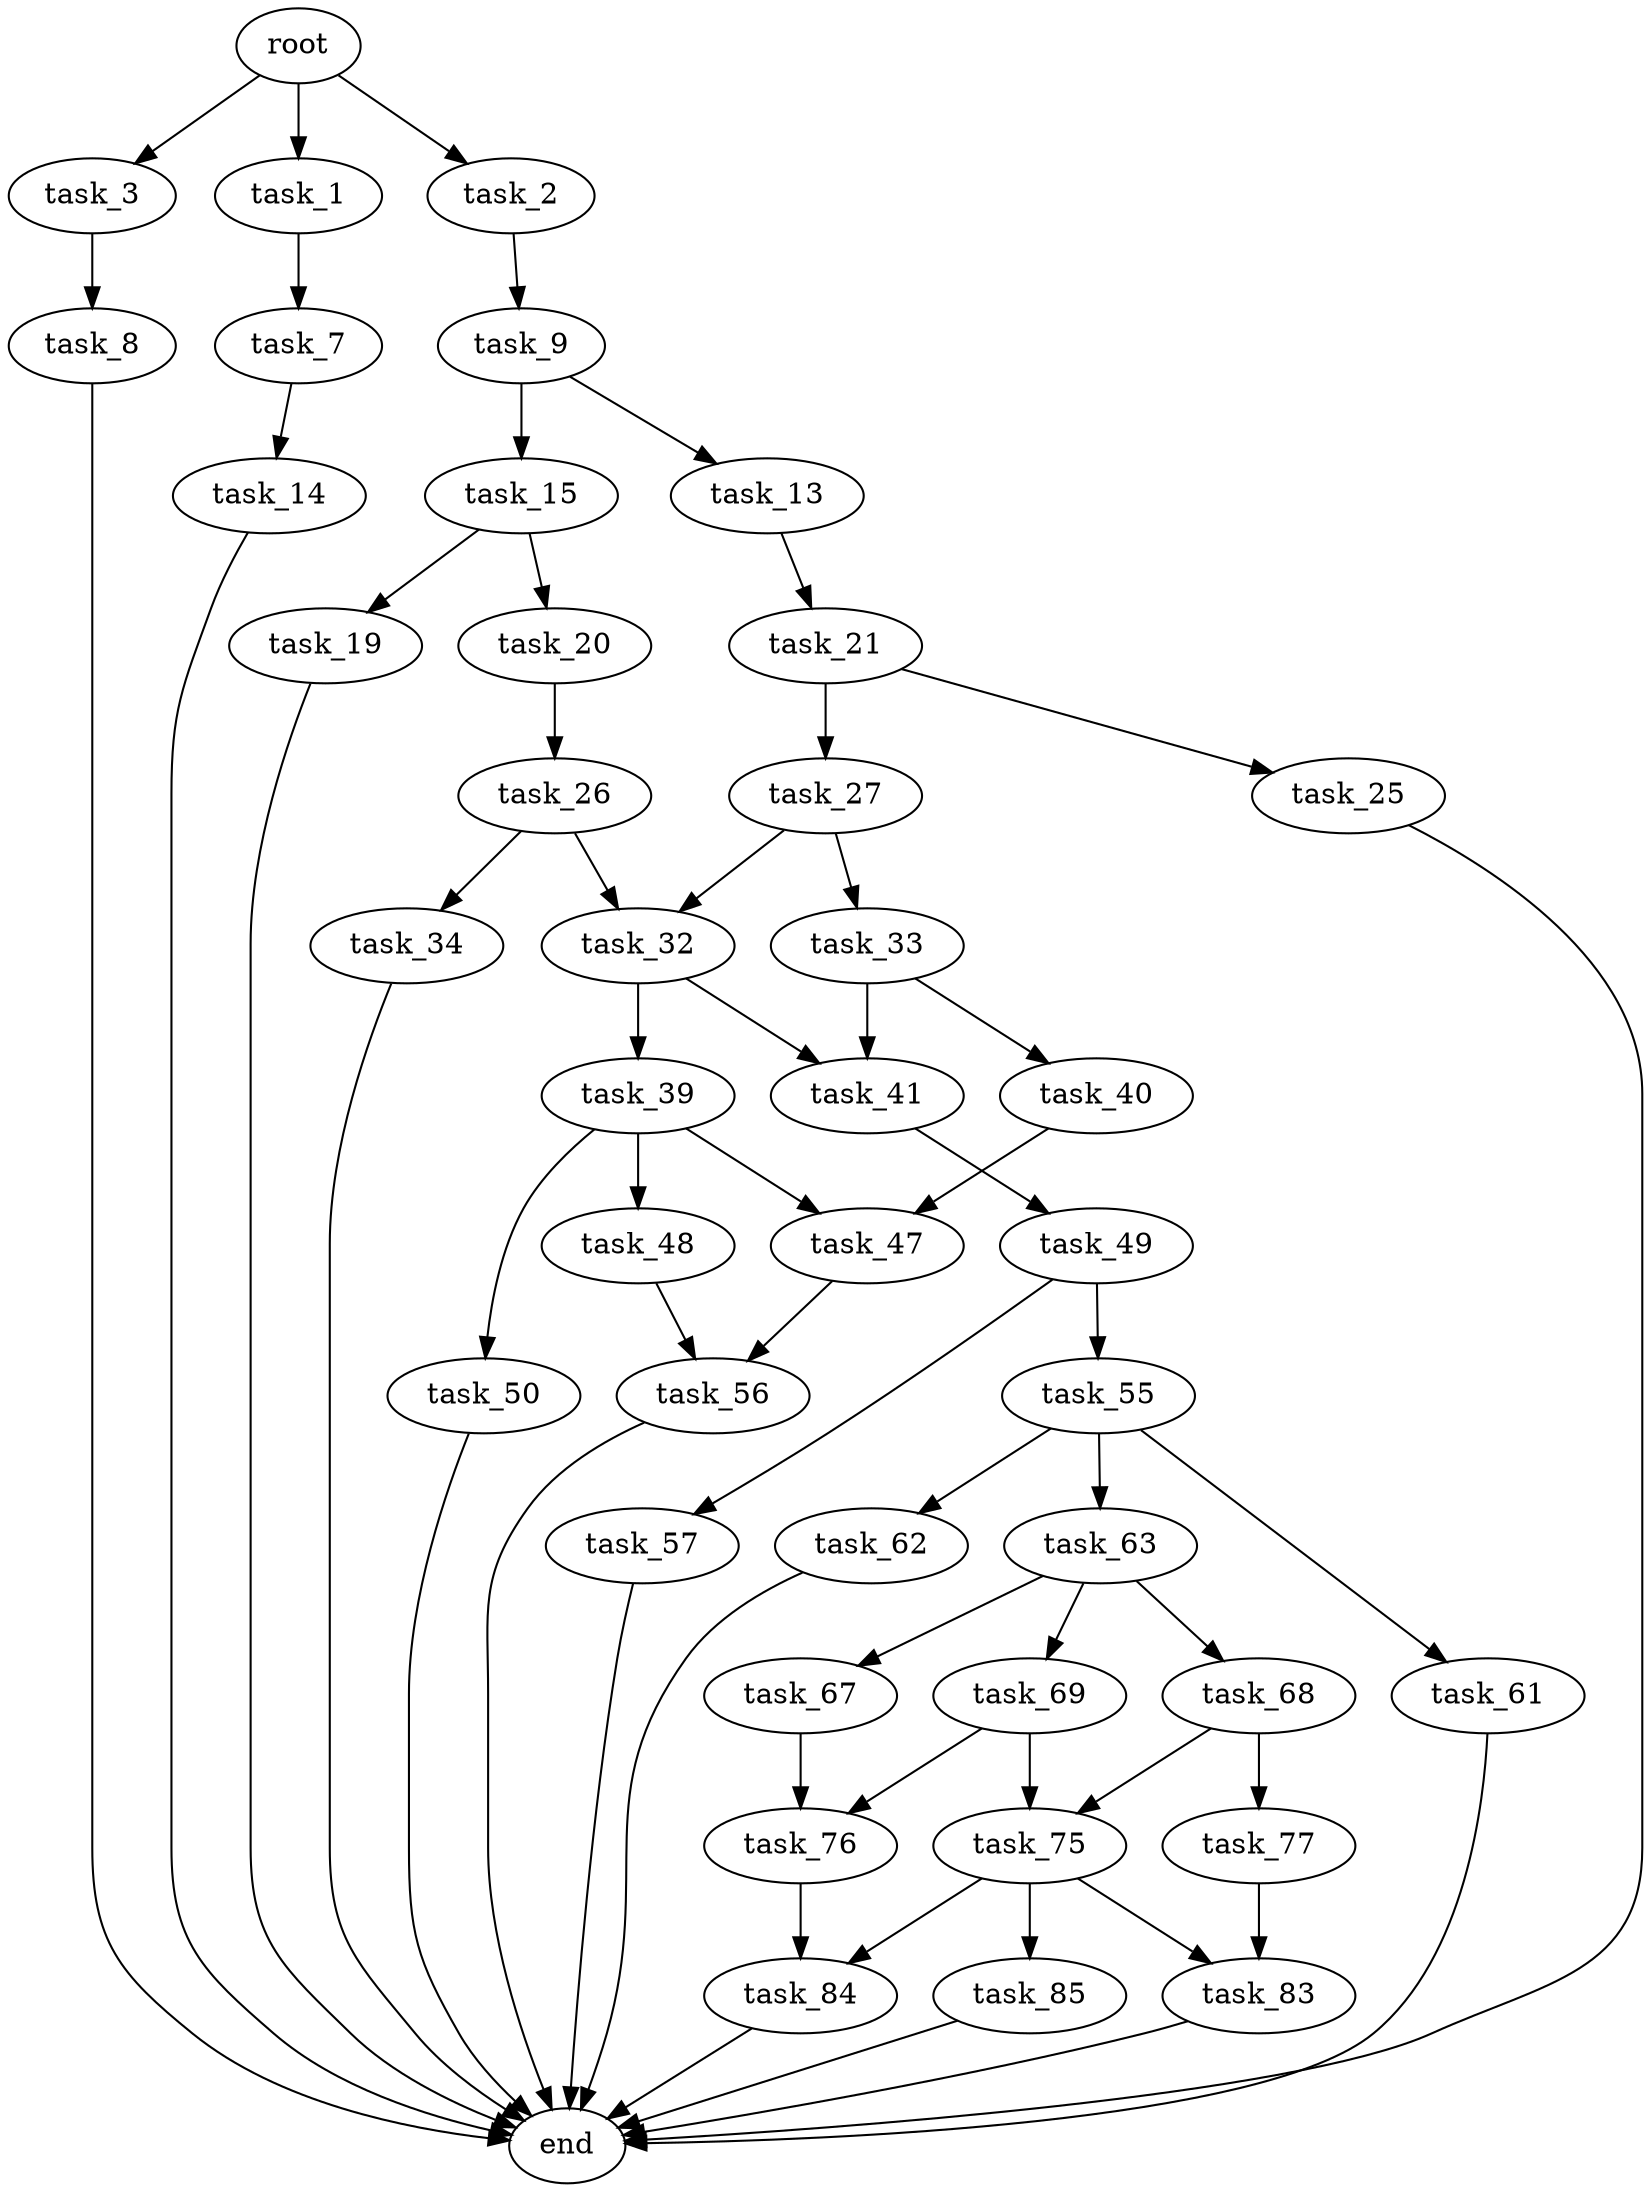 digraph G {
  root [size="0.000000"];
  task_1 [size="13268506563.000000"];
  task_2 [size="46148561946.000000"];
  task_3 [size="782757789696.000000"];
  task_7 [size="134217728000.000000"];
  task_9 [size="1073741824000.000000"];
  task_8 [size="454422033556.000000"];
  task_14 [size="28991029248.000000"];
  end [size="0.000000"];
  task_13 [size="368293445632.000000"];
  task_15 [size="1073741824000.000000"];
  task_21 [size="5846387048.000000"];
  task_19 [size="8589934592.000000"];
  task_20 [size="2516984019.000000"];
  task_26 [size="48495408321.000000"];
  task_25 [size="33556464139.000000"];
  task_27 [size="368293445632.000000"];
  task_32 [size="850417552097.000000"];
  task_34 [size="11835840566.000000"];
  task_33 [size="34326842491.000000"];
  task_39 [size="549755813888.000000"];
  task_41 [size="68719476736.000000"];
  task_40 [size="368293445632.000000"];
  task_47 [size="37027179947.000000"];
  task_48 [size="874156305861.000000"];
  task_50 [size="1818055787.000000"];
  task_49 [size="59653846651.000000"];
  task_56 [size="53128201836.000000"];
  task_55 [size="330012846176.000000"];
  task_57 [size="470499762895.000000"];
  task_61 [size="134217728000.000000"];
  task_62 [size="368293445632.000000"];
  task_63 [size="14933005882.000000"];
  task_67 [size="1064937160168.000000"];
  task_68 [size="60805682724.000000"];
  task_69 [size="782757789696.000000"];
  task_76 [size="368293445632.000000"];
  task_75 [size="324752752187.000000"];
  task_77 [size="134217728000.000000"];
  task_83 [size="465465935768.000000"];
  task_84 [size="68719476736.000000"];
  task_85 [size="231928233984.000000"];

  root -> task_1 [size="1.000000"];
  root -> task_2 [size="1.000000"];
  root -> task_3 [size="1.000000"];
  task_1 -> task_7 [size="411041792.000000"];
  task_2 -> task_9 [size="33554432.000000"];
  task_3 -> task_8 [size="679477248.000000"];
  task_7 -> task_14 [size="209715200.000000"];
  task_9 -> task_13 [size="838860800.000000"];
  task_9 -> task_15 [size="838860800.000000"];
  task_8 -> end [size="1.000000"];
  task_14 -> end [size="1.000000"];
  task_13 -> task_21 [size="411041792.000000"];
  task_15 -> task_19 [size="838860800.000000"];
  task_15 -> task_20 [size="838860800.000000"];
  task_21 -> task_25 [size="301989888.000000"];
  task_21 -> task_27 [size="301989888.000000"];
  task_19 -> end [size="1.000000"];
  task_20 -> task_26 [size="209715200.000000"];
  task_26 -> task_32 [size="209715200.000000"];
  task_26 -> task_34 [size="209715200.000000"];
  task_25 -> end [size="1.000000"];
  task_27 -> task_32 [size="411041792.000000"];
  task_27 -> task_33 [size="411041792.000000"];
  task_32 -> task_39 [size="838860800.000000"];
  task_32 -> task_41 [size="838860800.000000"];
  task_34 -> end [size="1.000000"];
  task_33 -> task_40 [size="679477248.000000"];
  task_33 -> task_41 [size="679477248.000000"];
  task_39 -> task_47 [size="536870912.000000"];
  task_39 -> task_48 [size="536870912.000000"];
  task_39 -> task_50 [size="536870912.000000"];
  task_41 -> task_49 [size="134217728.000000"];
  task_40 -> task_47 [size="411041792.000000"];
  task_47 -> task_56 [size="838860800.000000"];
  task_48 -> task_56 [size="679477248.000000"];
  task_50 -> end [size="1.000000"];
  task_49 -> task_55 [size="75497472.000000"];
  task_49 -> task_57 [size="75497472.000000"];
  task_56 -> end [size="1.000000"];
  task_55 -> task_61 [size="536870912.000000"];
  task_55 -> task_62 [size="536870912.000000"];
  task_55 -> task_63 [size="536870912.000000"];
  task_57 -> end [size="1.000000"];
  task_61 -> end [size="1.000000"];
  task_62 -> end [size="1.000000"];
  task_63 -> task_67 [size="536870912.000000"];
  task_63 -> task_68 [size="536870912.000000"];
  task_63 -> task_69 [size="536870912.000000"];
  task_67 -> task_76 [size="679477248.000000"];
  task_68 -> task_75 [size="134217728.000000"];
  task_68 -> task_77 [size="134217728.000000"];
  task_69 -> task_75 [size="679477248.000000"];
  task_69 -> task_76 [size="679477248.000000"];
  task_76 -> task_84 [size="411041792.000000"];
  task_75 -> task_83 [size="411041792.000000"];
  task_75 -> task_84 [size="411041792.000000"];
  task_75 -> task_85 [size="411041792.000000"];
  task_77 -> task_83 [size="209715200.000000"];
  task_83 -> end [size="1.000000"];
  task_84 -> end [size="1.000000"];
  task_85 -> end [size="1.000000"];
}
